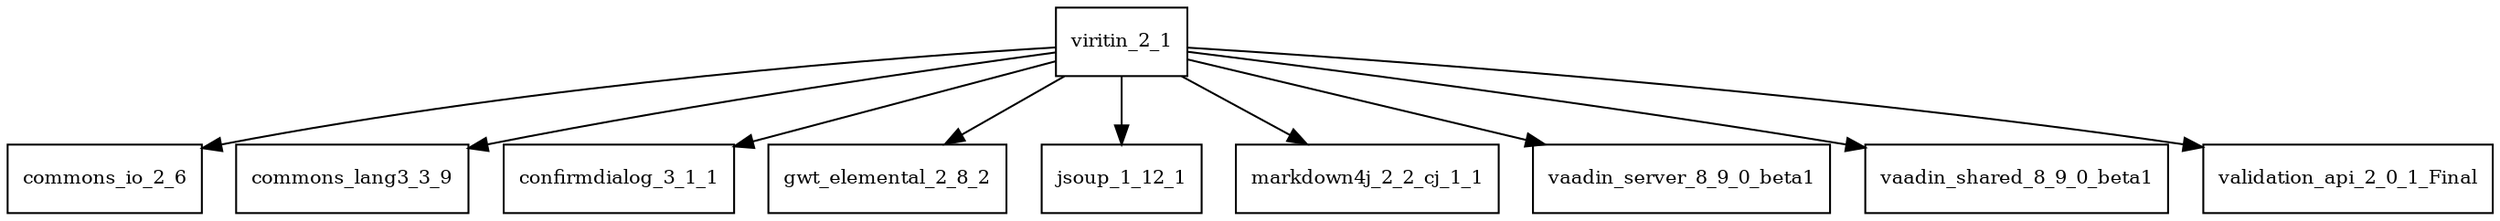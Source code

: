 digraph viritin_2_1_dependencies {
  node [shape = box, fontsize=10.0];
  viritin_2_1 -> commons_io_2_6;
  viritin_2_1 -> commons_lang3_3_9;
  viritin_2_1 -> confirmdialog_3_1_1;
  viritin_2_1 -> gwt_elemental_2_8_2;
  viritin_2_1 -> jsoup_1_12_1;
  viritin_2_1 -> markdown4j_2_2_cj_1_1;
  viritin_2_1 -> vaadin_server_8_9_0_beta1;
  viritin_2_1 -> vaadin_shared_8_9_0_beta1;
  viritin_2_1 -> validation_api_2_0_1_Final;
}
